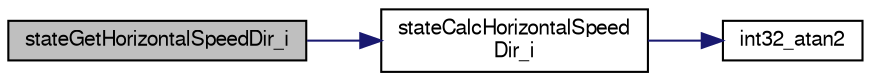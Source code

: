 digraph "stateGetHorizontalSpeedDir_i"
{
  edge [fontname="FreeSans",fontsize="10",labelfontname="FreeSans",labelfontsize="10"];
  node [fontname="FreeSans",fontsize="10",shape=record];
  rankdir="LR";
  Node1 [label="stateGetHorizontalSpeedDir_i",height=0.2,width=0.4,color="black", fillcolor="grey75", style="filled", fontcolor="black"];
  Node1 -> Node2 [color="midnightblue",fontsize="10",style="solid",fontname="FreeSans"];
  Node2 [label="stateCalcHorizontalSpeed\lDir_i",height=0.2,width=0.4,color="black", fillcolor="white", style="filled",URL="$group__state__velocity.html#ga616679a87131f44dd89c8357cb318366"];
  Node2 -> Node3 [color="midnightblue",fontsize="10",style="solid",fontname="FreeSans"];
  Node3 [label="int32_atan2",height=0.2,width=0.4,color="black", fillcolor="white", style="filled",URL="$pprz__trig__int_8c.html#a6956acbbebece339445b927026010cdb"];
}
